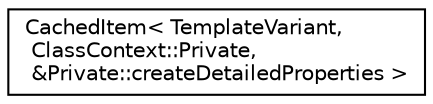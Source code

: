 digraph "Graphical Class Hierarchy"
{
 // LATEX_PDF_SIZE
  edge [fontname="Helvetica",fontsize="10",labelfontname="Helvetica",labelfontsize="10"];
  node [fontname="Helvetica",fontsize="10",shape=record];
  rankdir="LR";
  Node0 [label="CachedItem\< TemplateVariant,\l ClassContext::Private,\l &Private::createDetailedProperties \>",height=0.2,width=0.4,color="black", fillcolor="white", style="filled",URL="$classCachedItem.html",tooltip=" "];
}
